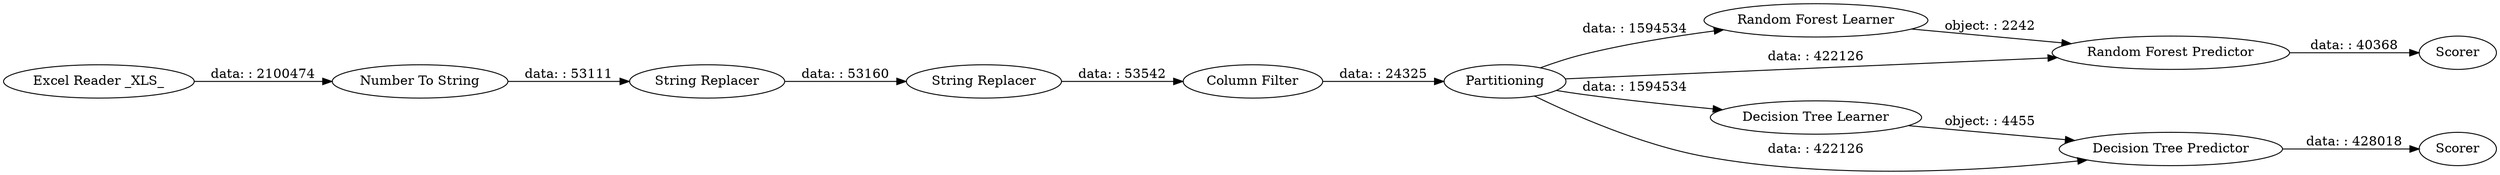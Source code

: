 digraph {
	"8604943731190817382_10" [label="Random Forest Learner"]
	"8604943731190817382_1" [label="Excel Reader _XLS_"]
	"8604943731190817382_12" [label=Scorer]
	"8604943731190817382_9" [label="Random Forest Predictor"]
	"8604943731190817382_2" [label="Number To String"]
	"8604943731190817382_5" [label="Column Filter"]
	"8604943731190817382_4" [label="String Replacer"]
	"8604943731190817382_7" [label="Decision Tree Learner"]
	"8604943731190817382_11" [label=Scorer]
	"8604943731190817382_3" [label="String Replacer"]
	"8604943731190817382_6" [label=Partitioning]
	"8604943731190817382_8" [label="Decision Tree Predictor"]
	"8604943731190817382_6" -> "8604943731190817382_9" [label="data: : 422126"]
	"8604943731190817382_5" -> "8604943731190817382_6" [label="data: : 24325"]
	"8604943731190817382_6" -> "8604943731190817382_7" [label="data: : 1594534"]
	"8604943731190817382_7" -> "8604943731190817382_8" [label="object: : 4455"]
	"8604943731190817382_6" -> "8604943731190817382_10" [label="data: : 1594534"]
	"8604943731190817382_8" -> "8604943731190817382_11" [label="data: : 428018"]
	"8604943731190817382_3" -> "8604943731190817382_4" [label="data: : 53160"]
	"8604943731190817382_2" -> "8604943731190817382_3" [label="data: : 53111"]
	"8604943731190817382_4" -> "8604943731190817382_5" [label="data: : 53542"]
	"8604943731190817382_6" -> "8604943731190817382_8" [label="data: : 422126"]
	"8604943731190817382_1" -> "8604943731190817382_2" [label="data: : 2100474"]
	"8604943731190817382_9" -> "8604943731190817382_12" [label="data: : 40368"]
	"8604943731190817382_10" -> "8604943731190817382_9" [label="object: : 2242"]
	rankdir=LR
}
